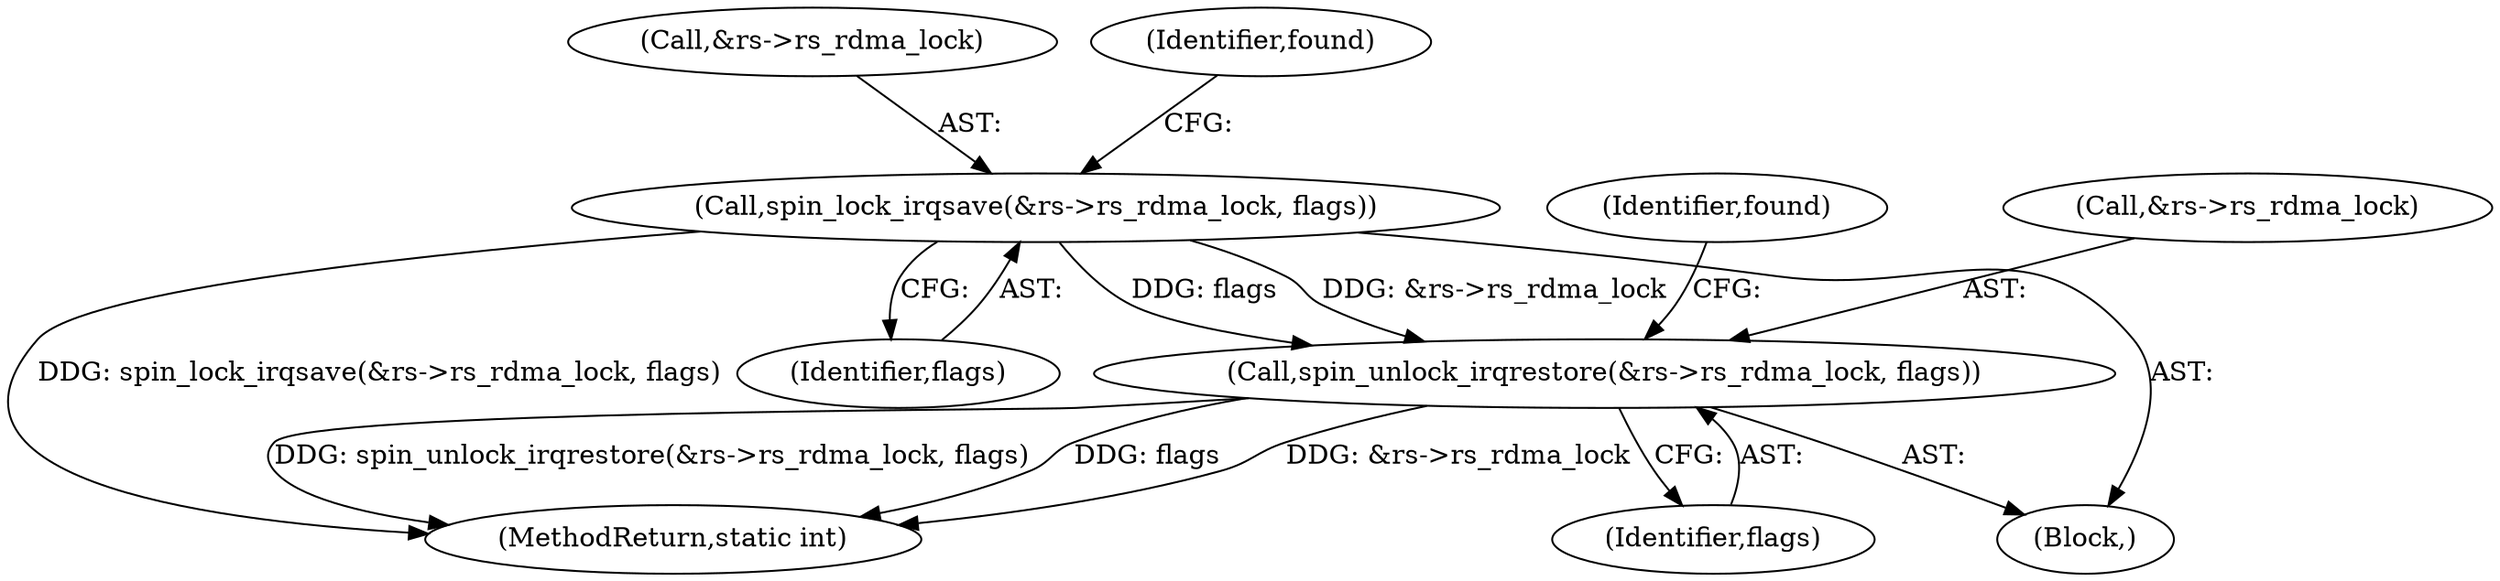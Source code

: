 digraph "0_linux_f3069c6d33f6ae63a1668737bc78aaaa51bff7ca@pointer" {
"1000465" [label="(Call,spin_unlock_irqrestore(&rs->rs_rdma_lock, flags))"];
"1000448" [label="(Call,spin_lock_irqsave(&rs->rs_rdma_lock, flags))"];
"1000453" [label="(Identifier,flags)"];
"1000465" [label="(Call,spin_unlock_irqrestore(&rs->rs_rdma_lock, flags))"];
"1000506" [label="(MethodReturn,static int)"];
"1000113" [label="(Block,)"];
"1000466" [label="(Call,&rs->rs_rdma_lock)"];
"1000449" [label="(Call,&rs->rs_rdma_lock)"];
"1000455" [label="(Identifier,found)"];
"1000473" [label="(Identifier,found)"];
"1000470" [label="(Identifier,flags)"];
"1000448" [label="(Call,spin_lock_irqsave(&rs->rs_rdma_lock, flags))"];
"1000465" -> "1000113"  [label="AST: "];
"1000465" -> "1000470"  [label="CFG: "];
"1000466" -> "1000465"  [label="AST: "];
"1000470" -> "1000465"  [label="AST: "];
"1000473" -> "1000465"  [label="CFG: "];
"1000465" -> "1000506"  [label="DDG: spin_unlock_irqrestore(&rs->rs_rdma_lock, flags)"];
"1000465" -> "1000506"  [label="DDG: flags"];
"1000465" -> "1000506"  [label="DDG: &rs->rs_rdma_lock"];
"1000448" -> "1000465"  [label="DDG: &rs->rs_rdma_lock"];
"1000448" -> "1000465"  [label="DDG: flags"];
"1000448" -> "1000113"  [label="AST: "];
"1000448" -> "1000453"  [label="CFG: "];
"1000449" -> "1000448"  [label="AST: "];
"1000453" -> "1000448"  [label="AST: "];
"1000455" -> "1000448"  [label="CFG: "];
"1000448" -> "1000506"  [label="DDG: spin_lock_irqsave(&rs->rs_rdma_lock, flags)"];
}
